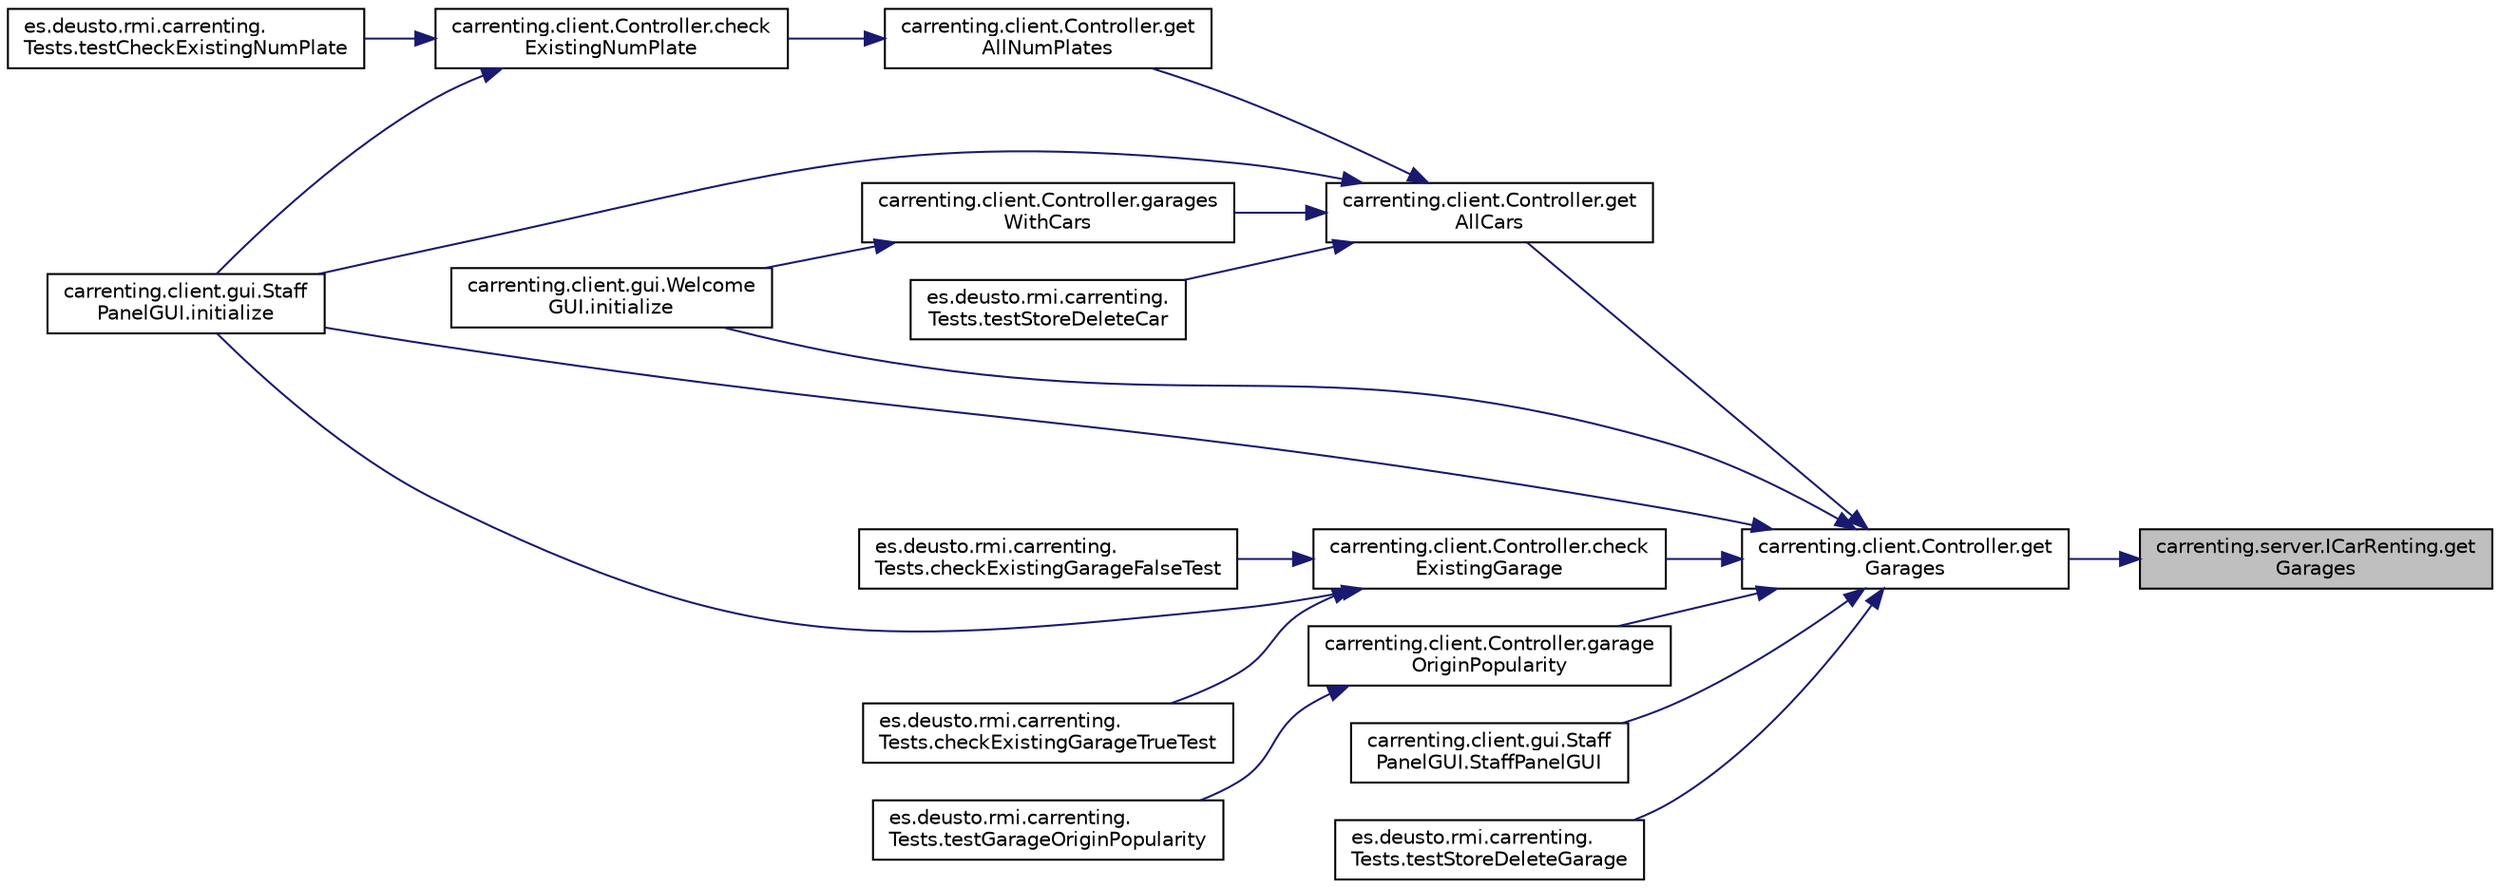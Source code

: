 digraph "carrenting.server.ICarRenting.getGarages"
{
 // LATEX_PDF_SIZE
  edge [fontname="Helvetica",fontsize="10",labelfontname="Helvetica",labelfontsize="10"];
  node [fontname="Helvetica",fontsize="10",shape=record];
  rankdir="RL";
  Node33 [label="carrenting.server.ICarRenting.get\lGarages",height=0.2,width=0.4,color="black", fillcolor="grey75", style="filled", fontcolor="black",tooltip=" "];
  Node33 -> Node34 [dir="back",color="midnightblue",fontsize="10",style="solid",fontname="Helvetica"];
  Node34 [label="carrenting.client.Controller.get\lGarages",height=0.2,width=0.4,color="black", fillcolor="white", style="filled",URL="$classcarrenting_1_1client_1_1_controller.html#a38355c55fd14b445cbc7e420a5c36fa7",tooltip=" "];
  Node34 -> Node35 [dir="back",color="midnightblue",fontsize="10",style="solid",fontname="Helvetica"];
  Node35 [label="carrenting.client.Controller.get\lAllCars",height=0.2,width=0.4,color="black", fillcolor="white", style="filled",URL="$classcarrenting_1_1client_1_1_controller.html#a3198f90f6563c389e1f22e52a925ee5d",tooltip=" "];
  Node35 -> Node36 [dir="back",color="midnightblue",fontsize="10",style="solid",fontname="Helvetica"];
  Node36 [label="carrenting.client.Controller.get\lAllNumPlates",height=0.2,width=0.4,color="black", fillcolor="white", style="filled",URL="$classcarrenting_1_1client_1_1_controller.html#a2a1f2139f9682b3c1215798216bee256",tooltip=" "];
  Node36 -> Node37 [dir="back",color="midnightblue",fontsize="10",style="solid",fontname="Helvetica"];
  Node37 [label="carrenting.client.Controller.check\lExistingNumPlate",height=0.2,width=0.4,color="black", fillcolor="white", style="filled",URL="$classcarrenting_1_1client_1_1_controller.html#a4bd3a1876779b6547d6a56d00de92067",tooltip=" "];
  Node37 -> Node38 [dir="back",color="midnightblue",fontsize="10",style="solid",fontname="Helvetica"];
  Node38 [label="carrenting.client.gui.Staff\lPanelGUI.initialize",height=0.2,width=0.4,color="black", fillcolor="white", style="filled",URL="$classcarrenting_1_1client_1_1gui_1_1_staff_panel_g_u_i.html#aa2e22ff26b5539e2f2b4fdaf3e948802",tooltip=" "];
  Node37 -> Node39 [dir="back",color="midnightblue",fontsize="10",style="solid",fontname="Helvetica"];
  Node39 [label="es.deusto.rmi.carrenting.\lTests.testCheckExistingNumPlate",height=0.2,width=0.4,color="black", fillcolor="white", style="filled",URL="$classes_1_1deusto_1_1rmi_1_1carrenting_1_1_tests.html#ab275c8fe4601f38f88adbe497c42fed2",tooltip=" "];
  Node35 -> Node40 [dir="back",color="midnightblue",fontsize="10",style="solid",fontname="Helvetica"];
  Node40 [label="carrenting.client.Controller.garages\lWithCars",height=0.2,width=0.4,color="black", fillcolor="white", style="filled",URL="$classcarrenting_1_1client_1_1_controller.html#a7131927c67ed8afaed347d3090c0e08b",tooltip=" "];
  Node40 -> Node41 [dir="back",color="midnightblue",fontsize="10",style="solid",fontname="Helvetica"];
  Node41 [label="carrenting.client.gui.Welcome\lGUI.initialize",height=0.2,width=0.4,color="black", fillcolor="white", style="filled",URL="$classcarrenting_1_1client_1_1gui_1_1_welcome_g_u_i.html#a2bfdeb076ee5dec04b540de7b4e36a9f",tooltip=" "];
  Node35 -> Node38 [dir="back",color="midnightblue",fontsize="10",style="solid",fontname="Helvetica"];
  Node35 -> Node42 [dir="back",color="midnightblue",fontsize="10",style="solid",fontname="Helvetica"];
  Node42 [label="es.deusto.rmi.carrenting.\lTests.testStoreDeleteCar",height=0.2,width=0.4,color="black", fillcolor="white", style="filled",URL="$classes_1_1deusto_1_1rmi_1_1carrenting_1_1_tests.html#af8829dcf722f17efca1d53345b5a049a",tooltip=" "];
  Node34 -> Node43 [dir="back",color="midnightblue",fontsize="10",style="solid",fontname="Helvetica"];
  Node43 [label="carrenting.client.Controller.garage\lOriginPopularity",height=0.2,width=0.4,color="black", fillcolor="white", style="filled",URL="$classcarrenting_1_1client_1_1_controller.html#a26fcc1a9b0108dc2283436a34db76c30",tooltip=" "];
  Node43 -> Node44 [dir="back",color="midnightblue",fontsize="10",style="solid",fontname="Helvetica"];
  Node44 [label="es.deusto.rmi.carrenting.\lTests.testGarageOriginPopularity",height=0.2,width=0.4,color="black", fillcolor="white", style="filled",URL="$classes_1_1deusto_1_1rmi_1_1carrenting_1_1_tests.html#a74d971547bb970852d80678b2004b0f5",tooltip=" "];
  Node34 -> Node45 [dir="back",color="midnightblue",fontsize="10",style="solid",fontname="Helvetica"];
  Node45 [label="carrenting.client.Controller.check\lExistingGarage",height=0.2,width=0.4,color="black", fillcolor="white", style="filled",URL="$classcarrenting_1_1client_1_1_controller.html#ab294232318dba9065f4e3d5da3fca730",tooltip=" "];
  Node45 -> Node38 [dir="back",color="midnightblue",fontsize="10",style="solid",fontname="Helvetica"];
  Node45 -> Node46 [dir="back",color="midnightblue",fontsize="10",style="solid",fontname="Helvetica"];
  Node46 [label="es.deusto.rmi.carrenting.\lTests.checkExistingGarageTrueTest",height=0.2,width=0.4,color="black", fillcolor="white", style="filled",URL="$classes_1_1deusto_1_1rmi_1_1carrenting_1_1_tests.html#a49aa78644912ca6ed94367b05df213ff",tooltip=" "];
  Node45 -> Node47 [dir="back",color="midnightblue",fontsize="10",style="solid",fontname="Helvetica"];
  Node47 [label="es.deusto.rmi.carrenting.\lTests.checkExistingGarageFalseTest",height=0.2,width=0.4,color="black", fillcolor="white", style="filled",URL="$classes_1_1deusto_1_1rmi_1_1carrenting_1_1_tests.html#a7d95a04419f8fcabae9a5efeb980d82d",tooltip=" "];
  Node34 -> Node48 [dir="back",color="midnightblue",fontsize="10",style="solid",fontname="Helvetica"];
  Node48 [label="carrenting.client.gui.Staff\lPanelGUI.StaffPanelGUI",height=0.2,width=0.4,color="black", fillcolor="white", style="filled",URL="$classcarrenting_1_1client_1_1gui_1_1_staff_panel_g_u_i.html#a0731d4c14dfd42839e75af5007c93648",tooltip=" "];
  Node34 -> Node38 [dir="back",color="midnightblue",fontsize="10",style="solid",fontname="Helvetica"];
  Node34 -> Node41 [dir="back",color="midnightblue",fontsize="10",style="solid",fontname="Helvetica"];
  Node34 -> Node49 [dir="back",color="midnightblue",fontsize="10",style="solid",fontname="Helvetica"];
  Node49 [label="es.deusto.rmi.carrenting.\lTests.testStoreDeleteGarage",height=0.2,width=0.4,color="black", fillcolor="white", style="filled",URL="$classes_1_1deusto_1_1rmi_1_1carrenting_1_1_tests.html#afc6f67fefbb2274c222cc554412d85c4",tooltip=" "];
}
